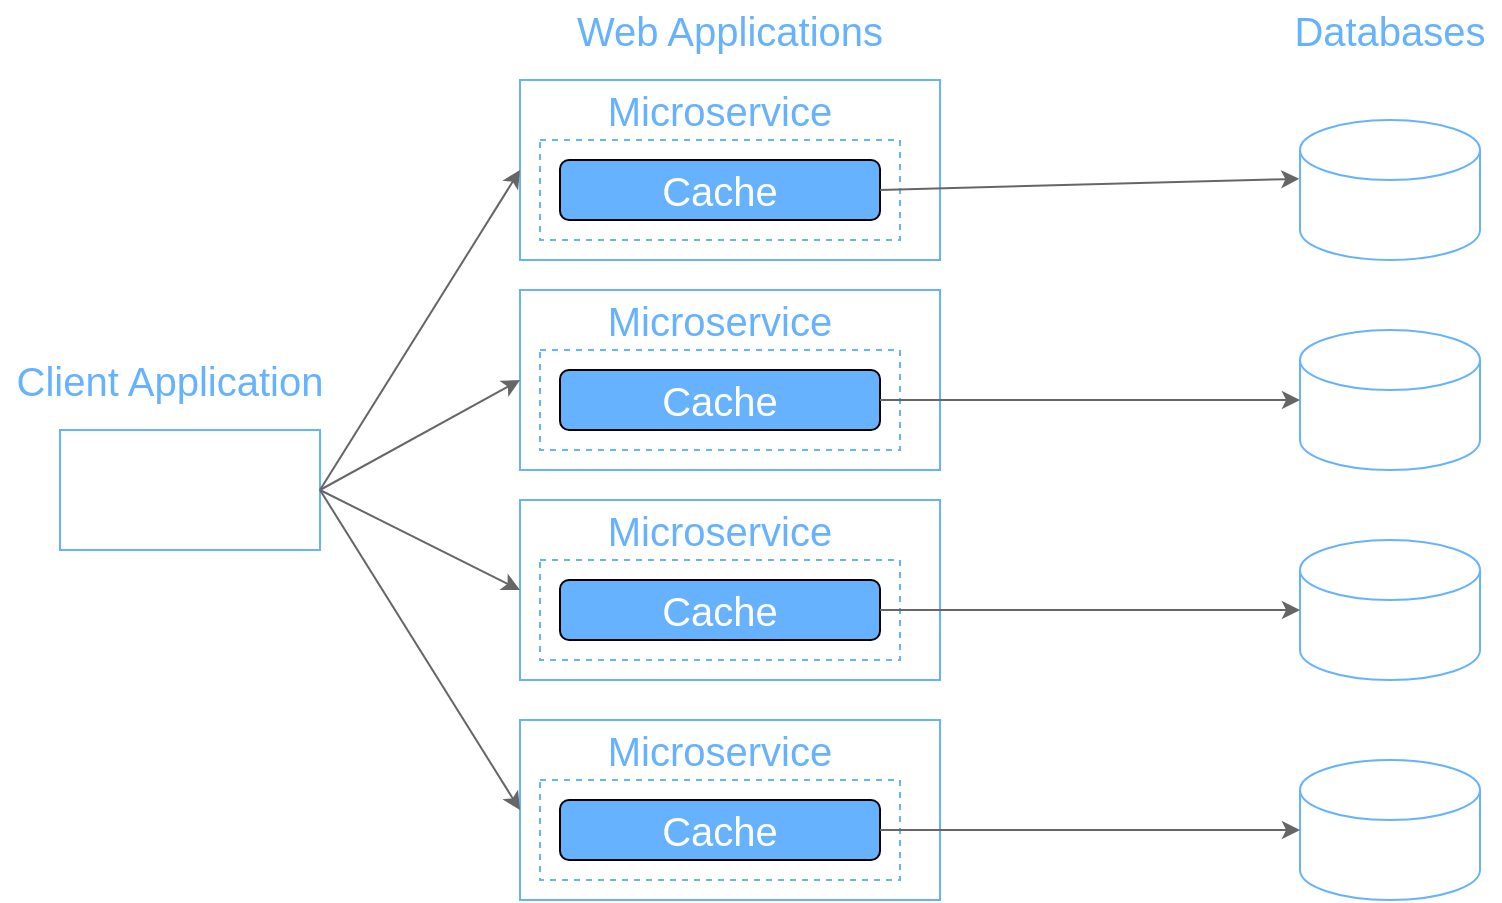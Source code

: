<mxfile version="20.2.3" type="device"><diagram id="k7s3L5Jy90CN9CYtJpKT" name="Page-1"><mxGraphModel dx="1038" dy="651" grid="1" gridSize="10" guides="1" tooltips="1" connect="1" arrows="1" fold="1" page="1" pageScale="1" pageWidth="850" pageHeight="1100" math="0" shadow="0"><root><mxCell id="0"/><mxCell id="1" parent="0"/><mxCell id="uddDM4wncQ7bbvR8oByH-17" value="" style="rounded=0;whiteSpace=wrap;html=1;fillColor=#FFFFFF;strokeColor=#66B2FF;" parent="1" vertex="1"><mxGeometry x="310" y="260" width="210" height="90" as="geometry"/></mxCell><mxCell id="uddDM4wncQ7bbvR8oByH-2" value="" style="rounded=0;whiteSpace=wrap;html=1;fillColor=#FFFFFF;dashed=1;strokeColor=#66B2FF;" parent="1" vertex="1"><mxGeometry x="320" y="290" width="180" height="50" as="geometry"/></mxCell><mxCell id="uddDM4wncQ7bbvR8oByH-3" value="" style="shape=cylinder3;whiteSpace=wrap;html=1;boundedLbl=1;backgroundOutline=1;size=15;fillColor=#FFFFFF;fontSize=20;strokeColor=#66B2FF;fontColor=#66B2FF;" parent="1" vertex="1"><mxGeometry x="700" y="280" width="90" height="70" as="geometry"/></mxCell><mxCell id="uddDM4wncQ7bbvR8oByH-4" value="&lt;font style=&quot;font-size: 20px;&quot;&gt;Cache&lt;/font&gt;" style="rounded=1;whiteSpace=wrap;html=1;fillColor=#66B2FF;fontColor=#FFFFFF;" parent="1" vertex="1"><mxGeometry x="330" y="300" width="160" height="30" as="geometry"/></mxCell><mxCell id="uddDM4wncQ7bbvR8oByH-11" value="" style="endArrow=classic;html=1;rounded=0;exitX=1;exitY=0.5;exitDx=0;exitDy=0;entryX=-0.004;entryY=0.42;entryDx=0;entryDy=0;entryPerimeter=0;strokeColor=#666666;" parent="1" source="uddDM4wncQ7bbvR8oByH-4" target="uddDM4wncQ7bbvR8oByH-3" edge="1"><mxGeometry width="50" height="50" relative="1" as="geometry"><mxPoint x="630" y="290" as="sourcePoint"/><mxPoint x="710" y="360" as="targetPoint"/></mxGeometry></mxCell><mxCell id="uddDM4wncQ7bbvR8oByH-13" value="Microservice" style="text;html=1;align=center;verticalAlign=middle;whiteSpace=wrap;rounded=0;fillColor=none;fontColor=#66B2FF;fontSize=20;" parent="1" vertex="1"><mxGeometry x="325" y="260" width="170" height="30" as="geometry"/></mxCell><mxCell id="uddDM4wncQ7bbvR8oByH-18" value="Web Applications" style="text;html=1;align=center;verticalAlign=middle;whiteSpace=wrap;rounded=0;fillColor=none;fontColor=#66B2FF;fontSize=20;" parent="1" vertex="1"><mxGeometry x="330" y="220" width="170" height="30" as="geometry"/></mxCell><mxCell id="uddDM4wncQ7bbvR8oByH-19" value="" style="rounded=0;whiteSpace=wrap;html=1;fillColor=#FFFFFF;strokeColor=#66B2FF;" parent="1" vertex="1"><mxGeometry x="80" y="435" width="130" height="60" as="geometry"/></mxCell><mxCell id="uddDM4wncQ7bbvR8oByH-20" value="Client Application" style="text;html=1;align=center;verticalAlign=middle;whiteSpace=wrap;rounded=0;fillColor=none;fontColor=#66B2FF;fontSize=20;" parent="1" vertex="1"><mxGeometry x="50" y="395" width="170" height="30" as="geometry"/></mxCell><mxCell id="uddDM4wncQ7bbvR8oByH-21" value="" style="endArrow=classic;html=1;rounded=0;fontSize=20;fontColor=#66B2FF;exitX=1;exitY=0.5;exitDx=0;exitDy=0;entryX=0;entryY=0.5;entryDx=0;entryDy=0;strokeColor=#666666;" parent="1" source="uddDM4wncQ7bbvR8oByH-19" target="uddDM4wncQ7bbvR8oByH-17" edge="1"><mxGeometry width="50" height="50" relative="1" as="geometry"><mxPoint x="220" y="540" as="sourcePoint"/><mxPoint x="270" y="490" as="targetPoint"/></mxGeometry></mxCell><mxCell id="uddDM4wncQ7bbvR8oByH-28" value="Databases" style="text;html=1;align=center;verticalAlign=middle;whiteSpace=wrap;rounded=0;fillColor=none;fontColor=#66B2FF;fontSize=20;" parent="1" vertex="1"><mxGeometry x="690" y="220" width="110" height="30" as="geometry"/></mxCell><mxCell id="rbgEOv6__WSFG9z90x5a-3" value="" style="shape=cylinder3;whiteSpace=wrap;html=1;boundedLbl=1;backgroundOutline=1;size=15;fillColor=#FFFFFF;fontSize=20;strokeColor=#66B2FF;fontColor=#66B2FF;" parent="1" vertex="1"><mxGeometry x="700" y="385" width="90" height="70" as="geometry"/></mxCell><mxCell id="rbgEOv6__WSFG9z90x5a-4" value="" style="shape=cylinder3;whiteSpace=wrap;html=1;boundedLbl=1;backgroundOutline=1;size=15;fillColor=#FFFFFF;fontSize=20;strokeColor=#66B2FF;fontColor=#66B2FF;" parent="1" vertex="1"><mxGeometry x="700" y="490" width="90" height="70" as="geometry"/></mxCell><mxCell id="rbgEOv6__WSFG9z90x5a-5" value="" style="shape=cylinder3;whiteSpace=wrap;html=1;boundedLbl=1;backgroundOutline=1;size=15;fillColor=#FFFFFF;fontSize=20;strokeColor=#66B2FF;fontColor=#66B2FF;" parent="1" vertex="1"><mxGeometry x="700" y="600" width="90" height="70" as="geometry"/></mxCell><mxCell id="mfpx-0DtvFJXWzdWByHg-1" value="" style="rounded=0;whiteSpace=wrap;html=1;fillColor=#FFFFFF;strokeColor=#66B2FF;" vertex="1" parent="1"><mxGeometry x="310" y="365" width="210" height="90" as="geometry"/></mxCell><mxCell id="mfpx-0DtvFJXWzdWByHg-2" value="" style="rounded=0;whiteSpace=wrap;html=1;fillColor=#FFFFFF;dashed=1;strokeColor=#66B2FF;" vertex="1" parent="1"><mxGeometry x="320" y="395" width="180" height="50" as="geometry"/></mxCell><mxCell id="mfpx-0DtvFJXWzdWByHg-3" value="&lt;font style=&quot;font-size: 20px;&quot;&gt;Cache&lt;/font&gt;" style="rounded=1;whiteSpace=wrap;html=1;fillColor=#66B2FF;fontColor=#FFFFFF;" vertex="1" parent="1"><mxGeometry x="330" y="405" width="160" height="30" as="geometry"/></mxCell><mxCell id="mfpx-0DtvFJXWzdWByHg-4" value="Microservice" style="text;html=1;align=center;verticalAlign=middle;whiteSpace=wrap;rounded=0;fillColor=none;fontColor=#66B2FF;fontSize=20;" vertex="1" parent="1"><mxGeometry x="325" y="365" width="170" height="30" as="geometry"/></mxCell><mxCell id="mfpx-0DtvFJXWzdWByHg-5" value="" style="rounded=0;whiteSpace=wrap;html=1;fillColor=#FFFFFF;strokeColor=#66B2FF;" vertex="1" parent="1"><mxGeometry x="310" y="470" width="210" height="90" as="geometry"/></mxCell><mxCell id="mfpx-0DtvFJXWzdWByHg-6" value="" style="rounded=0;whiteSpace=wrap;html=1;fillColor=#FFFFFF;dashed=1;strokeColor=#66B2FF;" vertex="1" parent="1"><mxGeometry x="320" y="500" width="180" height="50" as="geometry"/></mxCell><mxCell id="mfpx-0DtvFJXWzdWByHg-7" value="&lt;font style=&quot;font-size: 20px;&quot;&gt;Cache&lt;/font&gt;" style="rounded=1;whiteSpace=wrap;html=1;fillColor=#66B2FF;fontColor=#FFFFFF;" vertex="1" parent="1"><mxGeometry x="330" y="510" width="160" height="30" as="geometry"/></mxCell><mxCell id="mfpx-0DtvFJXWzdWByHg-8" value="Microservice" style="text;html=1;align=center;verticalAlign=middle;whiteSpace=wrap;rounded=0;fillColor=none;fontColor=#66B2FF;fontSize=20;" vertex="1" parent="1"><mxGeometry x="325" y="470" width="170" height="30" as="geometry"/></mxCell><mxCell id="mfpx-0DtvFJXWzdWByHg-9" value="" style="rounded=0;whiteSpace=wrap;html=1;fillColor=#FFFFFF;strokeColor=#66B2FF;" vertex="1" parent="1"><mxGeometry x="310" y="580" width="210" height="90" as="geometry"/></mxCell><mxCell id="mfpx-0DtvFJXWzdWByHg-10" value="" style="rounded=0;whiteSpace=wrap;html=1;fillColor=#FFFFFF;dashed=1;strokeColor=#66B2FF;" vertex="1" parent="1"><mxGeometry x="320" y="610" width="180" height="50" as="geometry"/></mxCell><mxCell id="mfpx-0DtvFJXWzdWByHg-11" value="&lt;font style=&quot;font-size: 20px;&quot;&gt;Cache&lt;/font&gt;" style="rounded=1;whiteSpace=wrap;html=1;fillColor=#66B2FF;fontColor=#FFFFFF;" vertex="1" parent="1"><mxGeometry x="330" y="620" width="160" height="30" as="geometry"/></mxCell><mxCell id="mfpx-0DtvFJXWzdWByHg-12" value="Microservice" style="text;html=1;align=center;verticalAlign=middle;whiteSpace=wrap;rounded=0;fillColor=none;fontColor=#66B2FF;fontSize=20;" vertex="1" parent="1"><mxGeometry x="325" y="580" width="170" height="30" as="geometry"/></mxCell><mxCell id="mfpx-0DtvFJXWzdWByHg-13" value="" style="endArrow=classic;html=1;rounded=0;fontSize=20;fontColor=#66B2FF;exitX=1;exitY=0.5;exitDx=0;exitDy=0;entryX=0;entryY=0.5;entryDx=0;entryDy=0;strokeColor=#666666;" edge="1" parent="1" source="uddDM4wncQ7bbvR8oByH-19" target="mfpx-0DtvFJXWzdWByHg-1"><mxGeometry width="50" height="50" relative="1" as="geometry"><mxPoint x="220" y="475" as="sourcePoint"/><mxPoint x="320" y="315" as="targetPoint"/></mxGeometry></mxCell><mxCell id="mfpx-0DtvFJXWzdWByHg-14" value="" style="endArrow=classic;html=1;rounded=0;fontSize=20;fontColor=#66B2FF;exitX=1;exitY=0.5;exitDx=0;exitDy=0;entryX=0;entryY=0.5;entryDx=0;entryDy=0;strokeColor=#666666;" edge="1" parent="1" source="uddDM4wncQ7bbvR8oByH-19" target="mfpx-0DtvFJXWzdWByHg-5"><mxGeometry width="50" height="50" relative="1" as="geometry"><mxPoint x="220" y="475" as="sourcePoint"/><mxPoint x="320" y="420" as="targetPoint"/></mxGeometry></mxCell><mxCell id="mfpx-0DtvFJXWzdWByHg-15" value="" style="endArrow=classic;html=1;rounded=0;fontSize=20;fontColor=#66B2FF;exitX=1;exitY=0.5;exitDx=0;exitDy=0;entryX=0;entryY=0.5;entryDx=0;entryDy=0;strokeColor=#666666;" edge="1" parent="1" source="uddDM4wncQ7bbvR8oByH-19" target="mfpx-0DtvFJXWzdWByHg-9"><mxGeometry width="50" height="50" relative="1" as="geometry"><mxPoint x="230" y="485" as="sourcePoint"/><mxPoint x="330" y="430" as="targetPoint"/></mxGeometry></mxCell><mxCell id="uddDM4wncQ7bbvR8oByH-12" value="" style="endArrow=classic;html=1;rounded=0;exitX=1;exitY=0.5;exitDx=0;exitDy=0;strokeColor=#666666;entryX=0;entryY=0.5;entryDx=0;entryDy=0;entryPerimeter=0;" parent="1" source="mfpx-0DtvFJXWzdWByHg-3" target="rbgEOv6__WSFG9z90x5a-3" edge="1"><mxGeometry width="50" height="50" relative="1" as="geometry"><mxPoint x="490" y="390" as="sourcePoint"/><mxPoint x="710" y="370" as="targetPoint"/></mxGeometry></mxCell><mxCell id="uddDM4wncQ7bbvR8oByH-10" value="" style="endArrow=classic;html=1;rounded=0;exitX=1;exitY=0.5;exitDx=0;exitDy=0;entryX=0;entryY=0.5;entryDx=0;entryDy=0;entryPerimeter=0;strokeColor=#666666;" parent="1" source="mfpx-0DtvFJXWzdWByHg-7" target="rbgEOv6__WSFG9z90x5a-4" edge="1"><mxGeometry width="50" height="50" relative="1" as="geometry"><mxPoint x="490" y="445" as="sourcePoint"/><mxPoint x="710" y="380" as="targetPoint"/></mxGeometry></mxCell><mxCell id="uddDM4wncQ7bbvR8oByH-9" value="" style="endArrow=classic;html=1;rounded=0;exitX=1;exitY=0.5;exitDx=0;exitDy=0;entryX=0;entryY=0.5;entryDx=0;entryDy=0;entryPerimeter=0;strokeColor=#666666;" parent="1" source="mfpx-0DtvFJXWzdWByHg-11" target="rbgEOv6__WSFG9z90x5a-5" edge="1"><mxGeometry width="50" height="50" relative="1" as="geometry"><mxPoint x="490" y="495" as="sourcePoint"/><mxPoint x="710" y="390" as="targetPoint"/></mxGeometry></mxCell></root></mxGraphModel></diagram></mxfile>